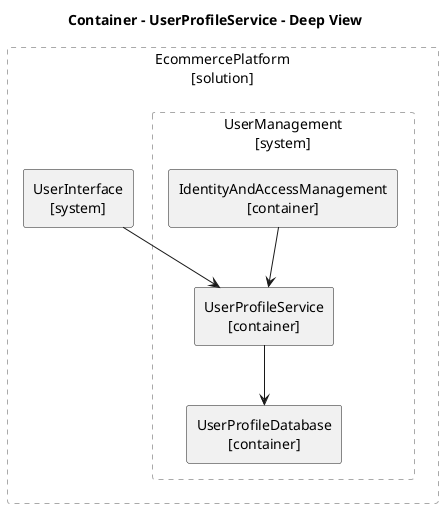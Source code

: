 @startuml EcommercePlatform.UserManagement.UserProfileService_deep
title Container - UserProfileService - Deep View
skinparam defaultTextAlignment center
skinparam defaultTextAlignment<<atomic>> center
skinparam wrapWidth 200
skinparam maxMessageSize 150
hide stereotype
<style>
.composite {
BackgroundColor: transparent
LineColor: darkgray
LineStyle: 5
FontStyle: normal
}
</style>
rectangle EcommercePlatform as "EcommercePlatform\n[solution]" <<composite>> {
rectangle EcommercePlatform.UserInterface <<system>> <<atomic>> [
UserInterface
[system]
]
rectangle EcommercePlatform.UserManagement as "UserManagement\n[system]" <<composite>> {
rectangle EcommercePlatform.UserManagement.UserProfileDatabase <<container>> <<atomic>> [
UserProfileDatabase
[container]
]
rectangle EcommercePlatform.UserManagement.IdentityAndAccessManagement <<container>> <<atomic>> [
IdentityAndAccessManagement
[container]
]
rectangle EcommercePlatform.UserManagement.UserProfileService <<container>> <<atomic>> [
UserProfileService
[container]
]
}
}
EcommercePlatform.UserManagement.UserProfileService --> EcommercePlatform.UserManagement.UserProfileDatabase
EcommercePlatform.UserInterface --> EcommercePlatform.UserManagement.UserProfileService
EcommercePlatform.UserManagement.IdentityAndAccessManagement --> EcommercePlatform.UserManagement.UserProfileService
@enduml
